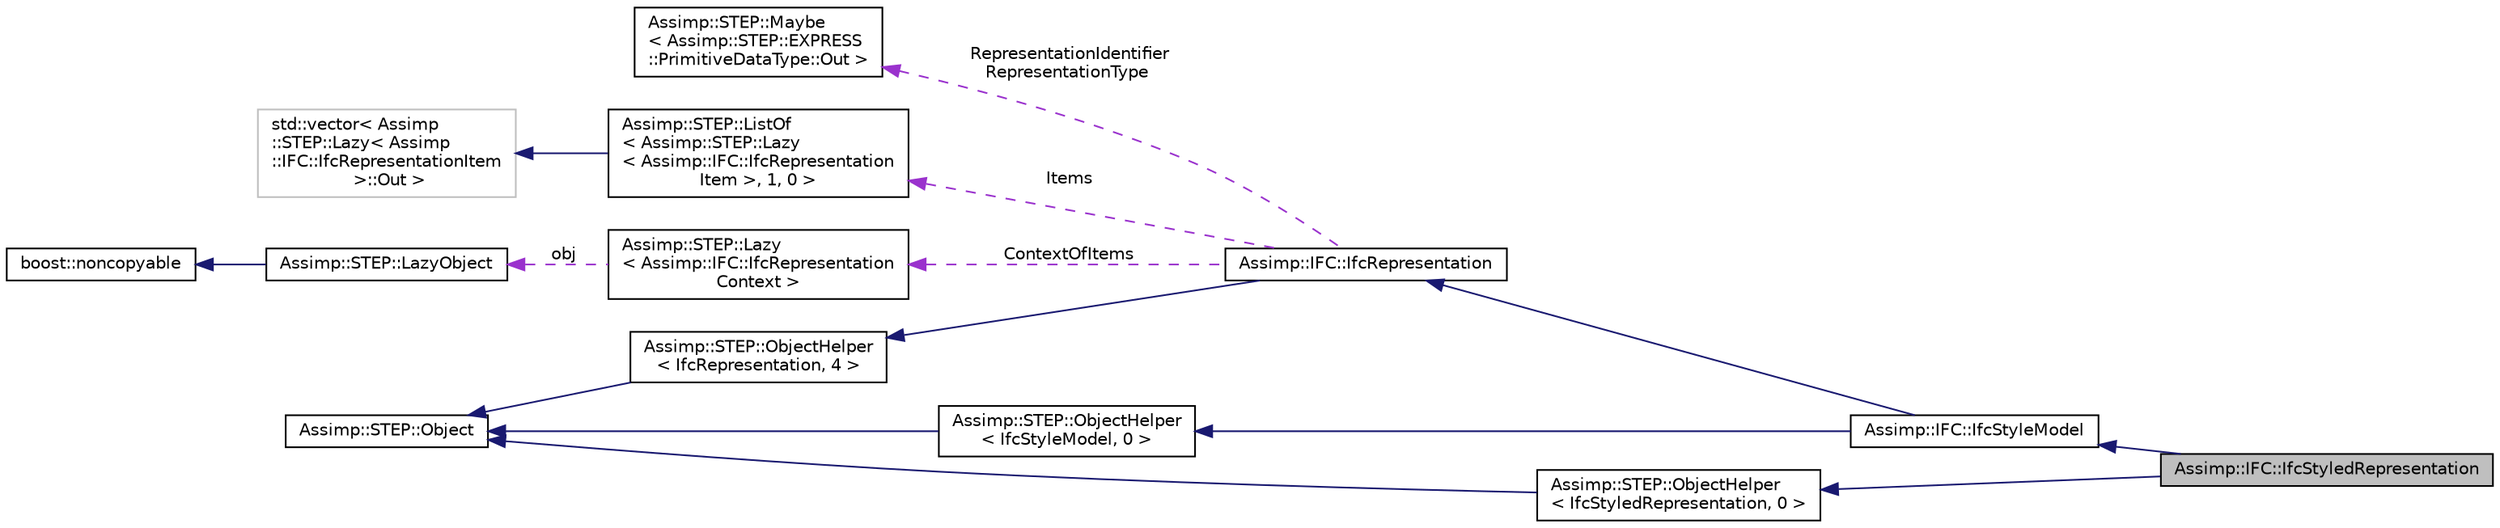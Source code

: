 digraph "Assimp::IFC::IfcStyledRepresentation"
{
  edge [fontname="Helvetica",fontsize="10",labelfontname="Helvetica",labelfontsize="10"];
  node [fontname="Helvetica",fontsize="10",shape=record];
  rankdir="LR";
  Node1 [label="Assimp::IFC::IfcStyledRepresentation",height=0.2,width=0.4,color="black", fillcolor="grey75", style="filled", fontcolor="black"];
  Node2 -> Node1 [dir="back",color="midnightblue",fontsize="10",style="solid",fontname="Helvetica"];
  Node2 [label="Assimp::IFC::IfcStyleModel",height=0.2,width=0.4,color="black", fillcolor="white", style="filled",URL="$struct_assimp_1_1_i_f_c_1_1_ifc_style_model.html"];
  Node3 -> Node2 [dir="back",color="midnightblue",fontsize="10",style="solid",fontname="Helvetica"];
  Node3 [label="Assimp::IFC::IfcRepresentation",height=0.2,width=0.4,color="black", fillcolor="white", style="filled",URL="$struct_assimp_1_1_i_f_c_1_1_ifc_representation.html"];
  Node4 -> Node3 [dir="back",color="midnightblue",fontsize="10",style="solid",fontname="Helvetica"];
  Node4 [label="Assimp::STEP::ObjectHelper\l\< IfcRepresentation, 4 \>",height=0.2,width=0.4,color="black", fillcolor="white", style="filled",URL="$struct_assimp_1_1_s_t_e_p_1_1_object_helper.html"];
  Node5 -> Node4 [dir="back",color="midnightblue",fontsize="10",style="solid",fontname="Helvetica"];
  Node5 [label="Assimp::STEP::Object",height=0.2,width=0.4,color="black", fillcolor="white", style="filled",URL="$class_assimp_1_1_s_t_e_p_1_1_object.html"];
  Node6 -> Node3 [dir="back",color="darkorchid3",fontsize="10",style="dashed",label=" ContextOfItems" ,fontname="Helvetica"];
  Node6 [label="Assimp::STEP::Lazy\l\< Assimp::IFC::IfcRepresentation\lContext \>",height=0.2,width=0.4,color="black", fillcolor="white", style="filled",URL="$struct_assimp_1_1_s_t_e_p_1_1_lazy.html"];
  Node7 -> Node6 [dir="back",color="darkorchid3",fontsize="10",style="dashed",label=" obj" ,fontname="Helvetica"];
  Node7 [label="Assimp::STEP::LazyObject",height=0.2,width=0.4,color="black", fillcolor="white", style="filled",URL="$class_assimp_1_1_s_t_e_p_1_1_lazy_object.html"];
  Node8 -> Node7 [dir="back",color="midnightblue",fontsize="10",style="solid",fontname="Helvetica"];
  Node8 [label="boost::noncopyable",height=0.2,width=0.4,color="black", fillcolor="white", style="filled",URL="$classboost_1_1noncopyable___1_1noncopyable.html"];
  Node9 -> Node3 [dir="back",color="darkorchid3",fontsize="10",style="dashed",label=" RepresentationIdentifier\nRepresentationType" ,fontname="Helvetica"];
  Node9 [label="Assimp::STEP::Maybe\l\< Assimp::STEP::EXPRESS\l::PrimitiveDataType::Out \>",height=0.2,width=0.4,color="black", fillcolor="white", style="filled",URL="$struct_assimp_1_1_s_t_e_p_1_1_maybe.html"];
  Node10 -> Node3 [dir="back",color="darkorchid3",fontsize="10",style="dashed",label=" Items" ,fontname="Helvetica"];
  Node10 [label="Assimp::STEP::ListOf\l\< Assimp::STEP::Lazy\l\< Assimp::IFC::IfcRepresentation\lItem \>, 1, 0 \>",height=0.2,width=0.4,color="black", fillcolor="white", style="filled",URL="$struct_assimp_1_1_s_t_e_p_1_1_list_of.html"];
  Node11 -> Node10 [dir="back",color="midnightblue",fontsize="10",style="solid",fontname="Helvetica"];
  Node11 [label="std::vector\< Assimp\l::STEP::Lazy\< Assimp\l::IFC::IfcRepresentationItem\l \>::Out \>",height=0.2,width=0.4,color="grey75", fillcolor="white", style="filled"];
  Node12 -> Node2 [dir="back",color="midnightblue",fontsize="10",style="solid",fontname="Helvetica"];
  Node12 [label="Assimp::STEP::ObjectHelper\l\< IfcStyleModel, 0 \>",height=0.2,width=0.4,color="black", fillcolor="white", style="filled",URL="$struct_assimp_1_1_s_t_e_p_1_1_object_helper.html"];
  Node5 -> Node12 [dir="back",color="midnightblue",fontsize="10",style="solid",fontname="Helvetica"];
  Node13 -> Node1 [dir="back",color="midnightblue",fontsize="10",style="solid",fontname="Helvetica"];
  Node13 [label="Assimp::STEP::ObjectHelper\l\< IfcStyledRepresentation, 0 \>",height=0.2,width=0.4,color="black", fillcolor="white", style="filled",URL="$struct_assimp_1_1_s_t_e_p_1_1_object_helper.html"];
  Node5 -> Node13 [dir="back",color="midnightblue",fontsize="10",style="solid",fontname="Helvetica"];
}
